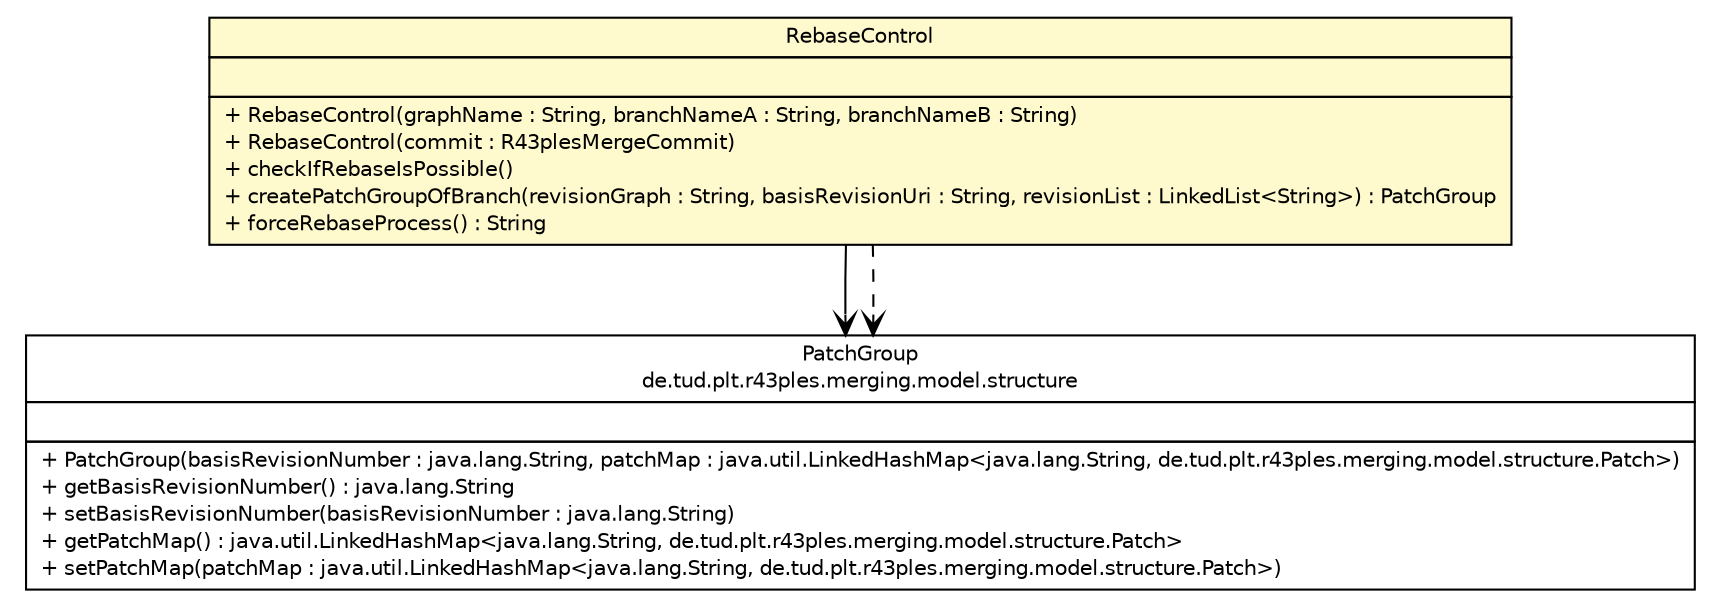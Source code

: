 #!/usr/local/bin/dot
#
# Class diagram 
# Generated by UMLGraph version R5_6-24-gf6e263 (http://www.umlgraph.org/)
#

digraph G {
	edge [fontname="Helvetica",fontsize=10,labelfontname="Helvetica",labelfontsize=10];
	node [fontname="Helvetica",fontsize=10,shape=plaintext];
	nodesep=0.25;
	ranksep=0.5;
	// de.tud.plt.r43ples.merging.RebaseControl
	c4359 [label=<<table title="de.tud.plt.r43ples.merging.RebaseControl" border="0" cellborder="1" cellspacing="0" cellpadding="2" port="p" bgcolor="lemonChiffon" href="./RebaseControl.html">
		<tr><td><table border="0" cellspacing="0" cellpadding="1">
<tr><td align="center" balign="center"> RebaseControl </td></tr>
		</table></td></tr>
		<tr><td><table border="0" cellspacing="0" cellpadding="1">
<tr><td align="left" balign="left">  </td></tr>
		</table></td></tr>
		<tr><td><table border="0" cellspacing="0" cellpadding="1">
<tr><td align="left" balign="left"> + RebaseControl(graphName : String, branchNameA : String, branchNameB : String) </td></tr>
<tr><td align="left" balign="left"> + RebaseControl(commit : R43plesMergeCommit) </td></tr>
<tr><td align="left" balign="left"> + checkIfRebaseIsPossible() </td></tr>
<tr><td align="left" balign="left"> + createPatchGroupOfBranch(revisionGraph : String, basisRevisionUri : String, revisionList : LinkedList&lt;String&gt;) : PatchGroup </td></tr>
<tr><td align="left" balign="left"> + forceRebaseProcess() : String </td></tr>
		</table></td></tr>
		</table>>, URL="./RebaseControl.html", fontname="Helvetica", fontcolor="black", fontsize=10.0];
	// de.tud.plt.r43ples.merging.model.structure.PatchGroup
	c4367 [label=<<table title="de.tud.plt.r43ples.merging.model.structure.PatchGroup" border="0" cellborder="1" cellspacing="0" cellpadding="2" port="p" href="./model/structure/PatchGroup.html">
		<tr><td><table border="0" cellspacing="0" cellpadding="1">
<tr><td align="center" balign="center"> PatchGroup </td></tr>
<tr><td align="center" balign="center"> de.tud.plt.r43ples.merging.model.structure </td></tr>
		</table></td></tr>
		<tr><td><table border="0" cellspacing="0" cellpadding="1">
<tr><td align="left" balign="left">  </td></tr>
		</table></td></tr>
		<tr><td><table border="0" cellspacing="0" cellpadding="1">
<tr><td align="left" balign="left"> + PatchGroup(basisRevisionNumber : java.lang.String, patchMap : java.util.LinkedHashMap&lt;java.lang.String, de.tud.plt.r43ples.merging.model.structure.Patch&gt;) </td></tr>
<tr><td align="left" balign="left"> + getBasisRevisionNumber() : java.lang.String </td></tr>
<tr><td align="left" balign="left"> + setBasisRevisionNumber(basisRevisionNumber : java.lang.String) </td></tr>
<tr><td align="left" balign="left"> + getPatchMap() : java.util.LinkedHashMap&lt;java.lang.String, de.tud.plt.r43ples.merging.model.structure.Patch&gt; </td></tr>
<tr><td align="left" balign="left"> + setPatchMap(patchMap : java.util.LinkedHashMap&lt;java.lang.String, de.tud.plt.r43ples.merging.model.structure.Patch&gt;) </td></tr>
		</table></td></tr>
		</table>>, URL="./model/structure/PatchGroup.html", fontname="Helvetica", fontcolor="black", fontsize=10.0];
	// de.tud.plt.r43ples.merging.RebaseControl NAVASSOC de.tud.plt.r43ples.merging.model.structure.PatchGroup
	c4359:p -> c4367:p [taillabel="", label="", headlabel="", fontname="Helvetica", fontcolor="black", fontsize=10.0, color="black", arrowhead=open];
	// de.tud.plt.r43ples.merging.RebaseControl DEPEND de.tud.plt.r43ples.merging.model.structure.PatchGroup
	c4359:p -> c4367:p [taillabel="", label="", headlabel="", fontname="Helvetica", fontcolor="black", fontsize=10.0, color="black", arrowhead=open, style=dashed];
}

